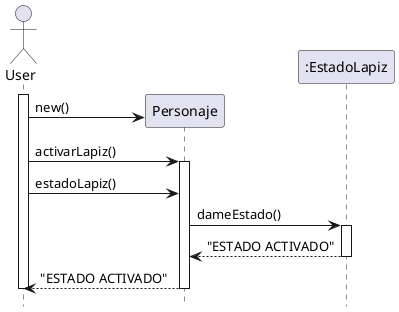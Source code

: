 @startuml

hide footbox
actor User

activate User
create Personaje
User -> Personaje: new()
User -> Personaje: activarLapiz()

activate Personaje
User -> Personaje: estadoLapiz()

Personaje -> ":EstadoLapiz": dameEstado()
activate ":EstadoLapiz"
":EstadoLapiz" --> Personaje: "ESTADO ACTIVADO"
deactivate ":EstadoLapiz"
Personaje --> User: "ESTADO ACTIVADO"
deactivate Personaje
deactivate User
@enduml